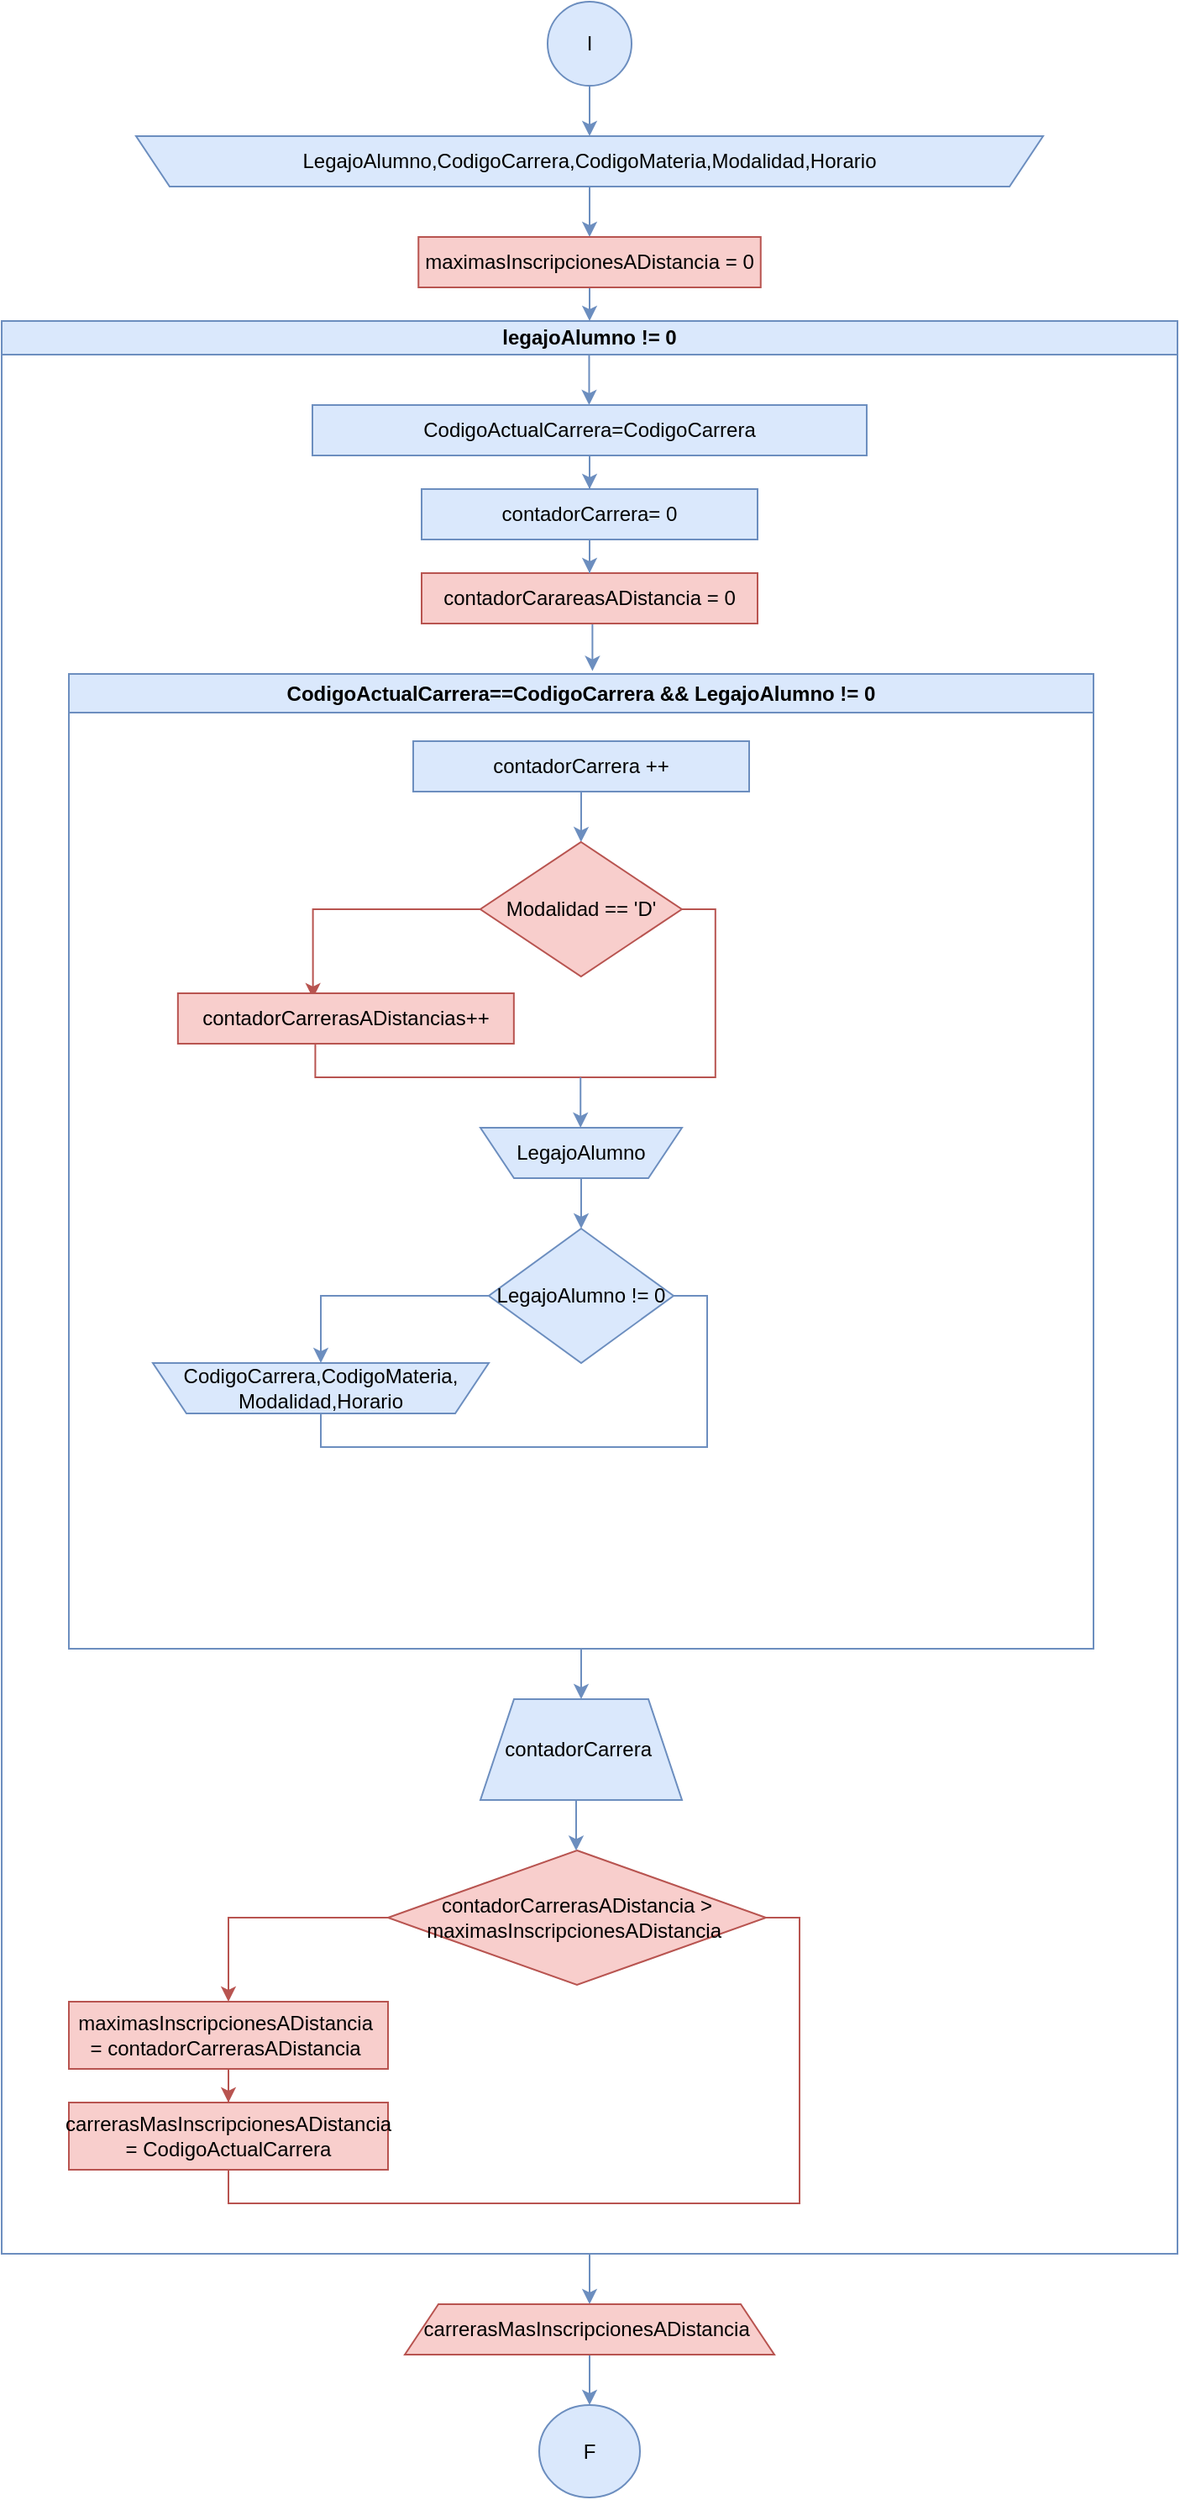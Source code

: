 <mxfile version="21.7.5" type="device">
  <diagram id="C5RBs43oDa-KdzZeNtuy" name="Page-1">
    <mxGraphModel dx="1936" dy="986" grid="1" gridSize="10" guides="1" tooltips="1" connect="1" arrows="1" fold="1" page="1" pageScale="1" pageWidth="827" pageHeight="1169" background="none" math="0" shadow="0">
      <root>
        <mxCell id="WIyWlLk6GJQsqaUBKTNV-0" />
        <mxCell id="WIyWlLk6GJQsqaUBKTNV-1" parent="WIyWlLk6GJQsqaUBKTNV-0" />
        <mxCell id="5pXr0R31rmwVF_x6JBgt-3" value="" style="edgeStyle=orthogonalEdgeStyle;rounded=0;orthogonalLoop=1;jettySize=auto;html=1;fillColor=#dae8fc;strokeColor=#6c8ebf;" parent="WIyWlLk6GJQsqaUBKTNV-1" source="5pXr0R31rmwVF_x6JBgt-1" target="5pXr0R31rmwVF_x6JBgt-2" edge="1">
          <mxGeometry relative="1" as="geometry" />
        </mxCell>
        <mxCell id="5pXr0R31rmwVF_x6JBgt-1" value="I" style="ellipse;whiteSpace=wrap;html=1;fillColor=#dae8fc;strokeColor=#6c8ebf;" parent="WIyWlLk6GJQsqaUBKTNV-1" vertex="1">
          <mxGeometry x="355" y="180" width="50" height="50" as="geometry" />
        </mxCell>
        <mxCell id="5gnvTc-YlHs9Nw9wisjp-1" value="" style="edgeStyle=orthogonalEdgeStyle;rounded=0;orthogonalLoop=1;jettySize=auto;html=1;fillColor=#dae8fc;strokeColor=#6c8ebf;" edge="1" parent="WIyWlLk6GJQsqaUBKTNV-1" source="5pXr0R31rmwVF_x6JBgt-2" target="5gnvTc-YlHs9Nw9wisjp-0">
          <mxGeometry relative="1" as="geometry" />
        </mxCell>
        <mxCell id="5pXr0R31rmwVF_x6JBgt-2" value="LegajoAlumno,CodigoCarrera,CodigoMateria,Modalidad,Horario" style="shape=trapezoid;perimeter=trapezoidPerimeter;whiteSpace=wrap;html=1;fixedSize=1;direction=west;fillColor=#dae8fc;strokeColor=#6c8ebf;" parent="WIyWlLk6GJQsqaUBKTNV-1" vertex="1">
          <mxGeometry x="110" y="260" width="540" height="30" as="geometry" />
        </mxCell>
        <mxCell id="5gnvTc-YlHs9Nw9wisjp-45" value="" style="edgeStyle=orthogonalEdgeStyle;rounded=0;orthogonalLoop=1;jettySize=auto;html=1;fillColor=#dae8fc;strokeColor=#6c8ebf;" edge="1" parent="WIyWlLk6GJQsqaUBKTNV-1" source="5pXr0R31rmwVF_x6JBgt-4" target="5gnvTc-YlHs9Nw9wisjp-29">
          <mxGeometry relative="1" as="geometry" />
        </mxCell>
        <mxCell id="5pXr0R31rmwVF_x6JBgt-4" value="legajoAlumno != 0" style="swimlane;whiteSpace=wrap;html=1;fillColor=#dae8fc;strokeColor=#6c8ebf;startSize=20;" parent="WIyWlLk6GJQsqaUBKTNV-1" vertex="1">
          <mxGeometry x="30" y="370" width="700" height="1150" as="geometry" />
        </mxCell>
        <mxCell id="5gnvTc-YlHs9Nw9wisjp-41" value="" style="edgeStyle=orthogonalEdgeStyle;rounded=0;orthogonalLoop=1;jettySize=auto;html=1;fillColor=#dae8fc;strokeColor=#6c8ebf;" edge="1" parent="5pXr0R31rmwVF_x6JBgt-4" source="5pXr0R31rmwVF_x6JBgt-6" target="5gnvTc-YlHs9Nw9wisjp-22">
          <mxGeometry relative="1" as="geometry" />
        </mxCell>
        <mxCell id="5pXr0R31rmwVF_x6JBgt-6" value="&lt;div&gt;CodigoActualCarrera==CodigoCarrera &amp;amp;&amp;amp;&amp;nbsp;&lt;span style=&quot;background-color: initial;&quot;&gt;LegajoAlumno != 0&lt;/span&gt;&lt;/div&gt;" style="swimlane;whiteSpace=wrap;html=1;startSize=23;fillColor=#dae8fc;strokeColor=#6c8ebf;" parent="5pXr0R31rmwVF_x6JBgt-4" vertex="1">
          <mxGeometry x="40" y="210" width="610" height="580" as="geometry" />
        </mxCell>
        <mxCell id="5pXr0R31rmwVF_x6JBgt-17" style="edgeStyle=orthogonalEdgeStyle;rounded=0;orthogonalLoop=1;jettySize=auto;html=1;exitX=1;exitY=0.5;exitDx=0;exitDy=0;entryX=0.5;entryY=0;entryDx=0;entryDy=0;endArrow=none;endFill=0;fillColor=#dae8fc;strokeColor=#6c8ebf;" parent="5pXr0R31rmwVF_x6JBgt-6" source="5pXr0R31rmwVF_x6JBgt-12" target="5pXr0R31rmwVF_x6JBgt-14" edge="1">
          <mxGeometry relative="1" as="geometry" />
        </mxCell>
        <mxCell id="yonmYlfciaBzX_8r0v4c-3" style="edgeStyle=orthogonalEdgeStyle;rounded=0;orthogonalLoop=1;jettySize=auto;html=1;exitX=0;exitY=0.5;exitDx=0;exitDy=0;entryX=0.5;entryY=1;entryDx=0;entryDy=0;fillColor=#dae8fc;strokeColor=#6c8ebf;" parent="5pXr0R31rmwVF_x6JBgt-6" source="5pXr0R31rmwVF_x6JBgt-12" target="5pXr0R31rmwVF_x6JBgt-14" edge="1">
          <mxGeometry relative="1" as="geometry" />
        </mxCell>
        <mxCell id="5pXr0R31rmwVF_x6JBgt-12" value="LegajoAlumno != 0" style="rhombus;whiteSpace=wrap;html=1;fillColor=#dae8fc;strokeColor=#6c8ebf;" parent="5pXr0R31rmwVF_x6JBgt-6" vertex="1">
          <mxGeometry x="250.0" y="330" width="110" height="80" as="geometry" />
        </mxCell>
        <mxCell id="5pXr0R31rmwVF_x6JBgt-14" value="&lt;div&gt;CodigoCarrera,CodigoMateria,&lt;/div&gt;&lt;div&gt;Modalidad,Horario&lt;/div&gt;" style="shape=trapezoid;perimeter=trapezoidPerimeter;whiteSpace=wrap;html=1;fixedSize=1;direction=west;fillColor=#dae8fc;strokeColor=#6c8ebf;" parent="5pXr0R31rmwVF_x6JBgt-6" vertex="1">
          <mxGeometry x="50.0" y="410" width="200" height="30" as="geometry" />
        </mxCell>
        <mxCell id="5gnvTc-YlHs9Nw9wisjp-30" value="" style="edgeStyle=orthogonalEdgeStyle;rounded=0;orthogonalLoop=1;jettySize=auto;html=1;fillColor=#dae8fc;strokeColor=#6c8ebf;" edge="1" parent="5pXr0R31rmwVF_x6JBgt-6" source="5pXr0R31rmwVF_x6JBgt-11" target="5pXr0R31rmwVF_x6JBgt-12">
          <mxGeometry relative="1" as="geometry" />
        </mxCell>
        <mxCell id="5pXr0R31rmwVF_x6JBgt-11" value="LegajoAlumno" style="shape=trapezoid;perimeter=trapezoidPerimeter;whiteSpace=wrap;html=1;fixedSize=1;direction=west;fillColor=#dae8fc;strokeColor=#6c8ebf;" parent="5pXr0R31rmwVF_x6JBgt-6" vertex="1">
          <mxGeometry x="245.0" y="270" width="120" height="30" as="geometry" />
        </mxCell>
        <mxCell id="yonmYlfciaBzX_8r0v4c-0" style="edgeStyle=orthogonalEdgeStyle;rounded=0;orthogonalLoop=1;jettySize=auto;html=1;exitX=0.5;exitY=0;exitDx=0;exitDy=0;fillColor=#dae8fc;strokeColor=#6c8ebf;" parent="5pXr0R31rmwVF_x6JBgt-6" source="5pXr0R31rmwVF_x6JBgt-11" target="5pXr0R31rmwVF_x6JBgt-11" edge="1">
          <mxGeometry relative="1" as="geometry" />
        </mxCell>
        <mxCell id="5gnvTc-YlHs9Nw9wisjp-39" value="" style="edgeStyle=orthogonalEdgeStyle;rounded=0;orthogonalLoop=1;jettySize=auto;html=1;fillColor=#dae8fc;strokeColor=#6c8ebf;" edge="1" parent="5pXr0R31rmwVF_x6JBgt-6" source="5gnvTc-YlHs9Nw9wisjp-15" target="5gnvTc-YlHs9Nw9wisjp-16">
          <mxGeometry relative="1" as="geometry" />
        </mxCell>
        <mxCell id="5gnvTc-YlHs9Nw9wisjp-15" value="contadorCarrera&amp;nbsp;++" style="whiteSpace=wrap;html=1;fillColor=#dae8fc;strokeColor=#6c8ebf;" vertex="1" parent="5pXr0R31rmwVF_x6JBgt-6">
          <mxGeometry x="205" y="40" width="200" height="30" as="geometry" />
        </mxCell>
        <mxCell id="5gnvTc-YlHs9Nw9wisjp-20" style="edgeStyle=orthogonalEdgeStyle;rounded=0;orthogonalLoop=1;jettySize=auto;html=1;exitX=0;exitY=0.5;exitDx=0;exitDy=0;entryX=0.402;entryY=0.1;entryDx=0;entryDy=0;entryPerimeter=0;fillColor=#f8cecc;strokeColor=#b85450;" edge="1" parent="5pXr0R31rmwVF_x6JBgt-6" source="5gnvTc-YlHs9Nw9wisjp-16" target="5gnvTc-YlHs9Nw9wisjp-19">
          <mxGeometry relative="1" as="geometry" />
        </mxCell>
        <mxCell id="5gnvTc-YlHs9Nw9wisjp-21" style="edgeStyle=orthogonalEdgeStyle;rounded=0;orthogonalLoop=1;jettySize=auto;html=1;exitX=1;exitY=0.5;exitDx=0;exitDy=0;entryX=0.409;entryY=0.972;entryDx=0;entryDy=0;entryPerimeter=0;endArrow=none;endFill=0;fillColor=#f8cecc;strokeColor=#b85450;" edge="1" parent="5pXr0R31rmwVF_x6JBgt-6" source="5gnvTc-YlHs9Nw9wisjp-16" target="5gnvTc-YlHs9Nw9wisjp-19">
          <mxGeometry relative="1" as="geometry" />
        </mxCell>
        <mxCell id="5gnvTc-YlHs9Nw9wisjp-16" value="Modalidad == &#39;D&#39;" style="rhombus;whiteSpace=wrap;html=1;fillColor=#f8cecc;strokeColor=#b85450;" vertex="1" parent="5pXr0R31rmwVF_x6JBgt-6">
          <mxGeometry x="244.92" y="100" width="120" height="80" as="geometry" />
        </mxCell>
        <mxCell id="5gnvTc-YlHs9Nw9wisjp-19" value="contadorCarrerasADistancias++" style="whiteSpace=wrap;html=1;fillColor=#f8cecc;strokeColor=#b85450;" vertex="1" parent="5pXr0R31rmwVF_x6JBgt-6">
          <mxGeometry x="64.92" y="190" width="200" height="30" as="geometry" />
        </mxCell>
        <mxCell id="5gnvTc-YlHs9Nw9wisjp-40" value="" style="edgeStyle=orthogonalEdgeStyle;rounded=0;orthogonalLoop=1;jettySize=auto;html=1;fillColor=#dae8fc;strokeColor=#6c8ebf;" edge="1" parent="5pXr0R31rmwVF_x6JBgt-6">
          <mxGeometry relative="1" as="geometry">
            <mxPoint x="304.62" y="240" as="sourcePoint" />
            <mxPoint x="304.62" y="270" as="targetPoint" />
          </mxGeometry>
        </mxCell>
        <mxCell id="5gnvTc-YlHs9Nw9wisjp-34" value="" style="edgeStyle=orthogonalEdgeStyle;rounded=0;orthogonalLoop=1;jettySize=auto;html=1;fillColor=#dae8fc;strokeColor=#6c8ebf;" edge="1" parent="5pXr0R31rmwVF_x6JBgt-4" source="5pXr0R31rmwVF_x6JBgt-9" target="5gnvTc-YlHs9Nw9wisjp-14">
          <mxGeometry relative="1" as="geometry" />
        </mxCell>
        <mxCell id="5pXr0R31rmwVF_x6JBgt-9" value="CodigoActualCarrera=CodigoCarrera" style="whiteSpace=wrap;html=1;fillColor=#dae8fc;strokeColor=#6c8ebf;" parent="5pXr0R31rmwVF_x6JBgt-4" vertex="1">
          <mxGeometry x="185" y="50" width="330" height="30" as="geometry" />
        </mxCell>
        <mxCell id="5gnvTc-YlHs9Nw9wisjp-38" style="edgeStyle=orthogonalEdgeStyle;rounded=0;orthogonalLoop=1;jettySize=auto;html=1;exitX=0.5;exitY=1;exitDx=0;exitDy=0;entryX=0.511;entryY=-0.003;entryDx=0;entryDy=0;entryPerimeter=0;fillColor=#dae8fc;strokeColor=#6c8ebf;" edge="1" parent="5pXr0R31rmwVF_x6JBgt-4" source="5gnvTc-YlHs9Nw9wisjp-2" target="5pXr0R31rmwVF_x6JBgt-6">
          <mxGeometry relative="1" as="geometry" />
        </mxCell>
        <mxCell id="5gnvTc-YlHs9Nw9wisjp-2" value="contadorCarareasADistancia = 0" style="whiteSpace=wrap;html=1;fillColor=#f8cecc;strokeColor=#b85450;" vertex="1" parent="5pXr0R31rmwVF_x6JBgt-4">
          <mxGeometry x="250" y="150" width="200" height="30" as="geometry" />
        </mxCell>
        <mxCell id="5gnvTc-YlHs9Nw9wisjp-36" value="" style="edgeStyle=orthogonalEdgeStyle;rounded=0;orthogonalLoop=1;jettySize=auto;html=1;fillColor=#dae8fc;strokeColor=#6c8ebf;" edge="1" parent="5pXr0R31rmwVF_x6JBgt-4" source="5gnvTc-YlHs9Nw9wisjp-14" target="5gnvTc-YlHs9Nw9wisjp-2">
          <mxGeometry relative="1" as="geometry" />
        </mxCell>
        <mxCell id="5gnvTc-YlHs9Nw9wisjp-14" value="contadorCarrera= 0" style="whiteSpace=wrap;html=1;fillColor=#dae8fc;strokeColor=#6c8ebf;" vertex="1" parent="5pXr0R31rmwVF_x6JBgt-4">
          <mxGeometry x="250" y="100" width="200" height="30" as="geometry" />
        </mxCell>
        <mxCell id="5gnvTc-YlHs9Nw9wisjp-25" value="" style="edgeStyle=orthogonalEdgeStyle;rounded=0;orthogonalLoop=1;jettySize=auto;html=1;fillColor=#f8cecc;strokeColor=#b85450;" edge="1" parent="5pXr0R31rmwVF_x6JBgt-4" source="5gnvTc-YlHs9Nw9wisjp-23" target="5gnvTc-YlHs9Nw9wisjp-24">
          <mxGeometry relative="1" as="geometry">
            <Array as="points">
              <mxPoint x="135" y="950" />
            </Array>
          </mxGeometry>
        </mxCell>
        <mxCell id="5gnvTc-YlHs9Nw9wisjp-28" style="edgeStyle=orthogonalEdgeStyle;rounded=0;orthogonalLoop=1;jettySize=auto;html=1;exitX=1;exitY=0.5;exitDx=0;exitDy=0;entryX=0.5;entryY=1;entryDx=0;entryDy=0;endArrow=none;endFill=0;fillColor=#f8cecc;strokeColor=#b85450;" edge="1" parent="5pXr0R31rmwVF_x6JBgt-4" source="5gnvTc-YlHs9Nw9wisjp-23" target="5gnvTc-YlHs9Nw9wisjp-26">
          <mxGeometry relative="1" as="geometry" />
        </mxCell>
        <mxCell id="5gnvTc-YlHs9Nw9wisjp-23" value="contadorCarrerasADistancia &amp;gt; maximasInscripcionesADistancia&amp;nbsp;" style="rhombus;whiteSpace=wrap;html=1;fillColor=#f8cecc;strokeColor=#b85450;" vertex="1" parent="5pXr0R31rmwVF_x6JBgt-4">
          <mxGeometry x="230" y="910" width="225" height="80" as="geometry" />
        </mxCell>
        <mxCell id="5gnvTc-YlHs9Nw9wisjp-27" value="" style="edgeStyle=orthogonalEdgeStyle;rounded=0;orthogonalLoop=1;jettySize=auto;html=1;fillColor=#f8cecc;strokeColor=#b85450;" edge="1" parent="5pXr0R31rmwVF_x6JBgt-4" source="5gnvTc-YlHs9Nw9wisjp-24" target="5gnvTc-YlHs9Nw9wisjp-26">
          <mxGeometry relative="1" as="geometry" />
        </mxCell>
        <mxCell id="5gnvTc-YlHs9Nw9wisjp-24" value="maximasInscripcionesADistancia&amp;nbsp; = contadorCarrerasADistancia&amp;nbsp;" style="whiteSpace=wrap;html=1;fillColor=#f8cecc;strokeColor=#b85450;" vertex="1" parent="5pXr0R31rmwVF_x6JBgt-4">
          <mxGeometry x="40" y="1000" width="190" height="40" as="geometry" />
        </mxCell>
        <mxCell id="5gnvTc-YlHs9Nw9wisjp-26" value="carrerasMasInscripcionesADistancia =&amp;nbsp;CodigoActualCarrera" style="whiteSpace=wrap;html=1;fillColor=#f8cecc;strokeColor=#b85450;" vertex="1" parent="5pXr0R31rmwVF_x6JBgt-4">
          <mxGeometry x="40" y="1060" width="190" height="40" as="geometry" />
        </mxCell>
        <mxCell id="5gnvTc-YlHs9Nw9wisjp-44" value="" style="edgeStyle=orthogonalEdgeStyle;rounded=0;orthogonalLoop=1;jettySize=auto;html=1;fillColor=#dae8fc;strokeColor=#6c8ebf;" edge="1" parent="5pXr0R31rmwVF_x6JBgt-4" source="5gnvTc-YlHs9Nw9wisjp-22" target="5gnvTc-YlHs9Nw9wisjp-23">
          <mxGeometry relative="1" as="geometry">
            <Array as="points">
              <mxPoint x="342" y="890" />
              <mxPoint x="342" y="890" />
            </Array>
          </mxGeometry>
        </mxCell>
        <mxCell id="5gnvTc-YlHs9Nw9wisjp-22" value="contadorCarrera&amp;nbsp;" style="shape=trapezoid;perimeter=trapezoidPerimeter;whiteSpace=wrap;html=1;fixedSize=1;fillColor=#dae8fc;strokeColor=#6c8ebf;" vertex="1" parent="5pXr0R31rmwVF_x6JBgt-4">
          <mxGeometry x="285" y="820" width="120" height="60" as="geometry" />
        </mxCell>
        <mxCell id="5gnvTc-YlHs9Nw9wisjp-33" value="" style="edgeStyle=orthogonalEdgeStyle;rounded=0;orthogonalLoop=1;jettySize=auto;html=1;fillColor=#dae8fc;strokeColor=#6c8ebf;" edge="1" parent="5pXr0R31rmwVF_x6JBgt-4">
          <mxGeometry relative="1" as="geometry">
            <mxPoint x="349.74" y="20" as="sourcePoint" />
            <mxPoint x="349.74" y="50" as="targetPoint" />
          </mxGeometry>
        </mxCell>
        <mxCell id="5gnvTc-YlHs9Nw9wisjp-32" style="edgeStyle=orthogonalEdgeStyle;rounded=0;orthogonalLoop=1;jettySize=auto;html=1;exitX=0.5;exitY=1;exitDx=0;exitDy=0;entryX=0.5;entryY=0;entryDx=0;entryDy=0;entryPerimeter=0;fillColor=#dae8fc;strokeColor=#6c8ebf;" edge="1" parent="WIyWlLk6GJQsqaUBKTNV-1" source="5gnvTc-YlHs9Nw9wisjp-0" target="5pXr0R31rmwVF_x6JBgt-4">
          <mxGeometry relative="1" as="geometry" />
        </mxCell>
        <mxCell id="5gnvTc-YlHs9Nw9wisjp-0" value="maximasInscripcionesADistancia = 0" style="whiteSpace=wrap;html=1;fillColor=#f8cecc;strokeColor=#b85450;" vertex="1" parent="WIyWlLk6GJQsqaUBKTNV-1">
          <mxGeometry x="278.13" y="320" width="203.75" height="30" as="geometry" />
        </mxCell>
        <mxCell id="5gnvTc-YlHs9Nw9wisjp-47" value="" style="edgeStyle=orthogonalEdgeStyle;rounded=0;orthogonalLoop=1;jettySize=auto;html=1;fillColor=#dae8fc;strokeColor=#6c8ebf;" edge="1" parent="WIyWlLk6GJQsqaUBKTNV-1" source="5gnvTc-YlHs9Nw9wisjp-29" target="5gnvTc-YlHs9Nw9wisjp-46">
          <mxGeometry relative="1" as="geometry" />
        </mxCell>
        <mxCell id="5gnvTc-YlHs9Nw9wisjp-29" value="carrerasMasInscripcionesADistancia&amp;nbsp;" style="shape=trapezoid;perimeter=trapezoidPerimeter;whiteSpace=wrap;html=1;fixedSize=1;fillColor=#f8cecc;strokeColor=#b85450;" vertex="1" parent="WIyWlLk6GJQsqaUBKTNV-1">
          <mxGeometry x="270" y="1550" width="220" height="30" as="geometry" />
        </mxCell>
        <mxCell id="5gnvTc-YlHs9Nw9wisjp-46" value="F" style="ellipse;whiteSpace=wrap;html=1;fillColor=#dae8fc;strokeColor=#6c8ebf;" vertex="1" parent="WIyWlLk6GJQsqaUBKTNV-1">
          <mxGeometry x="350" y="1610" width="60" height="55" as="geometry" />
        </mxCell>
      </root>
    </mxGraphModel>
  </diagram>
</mxfile>
